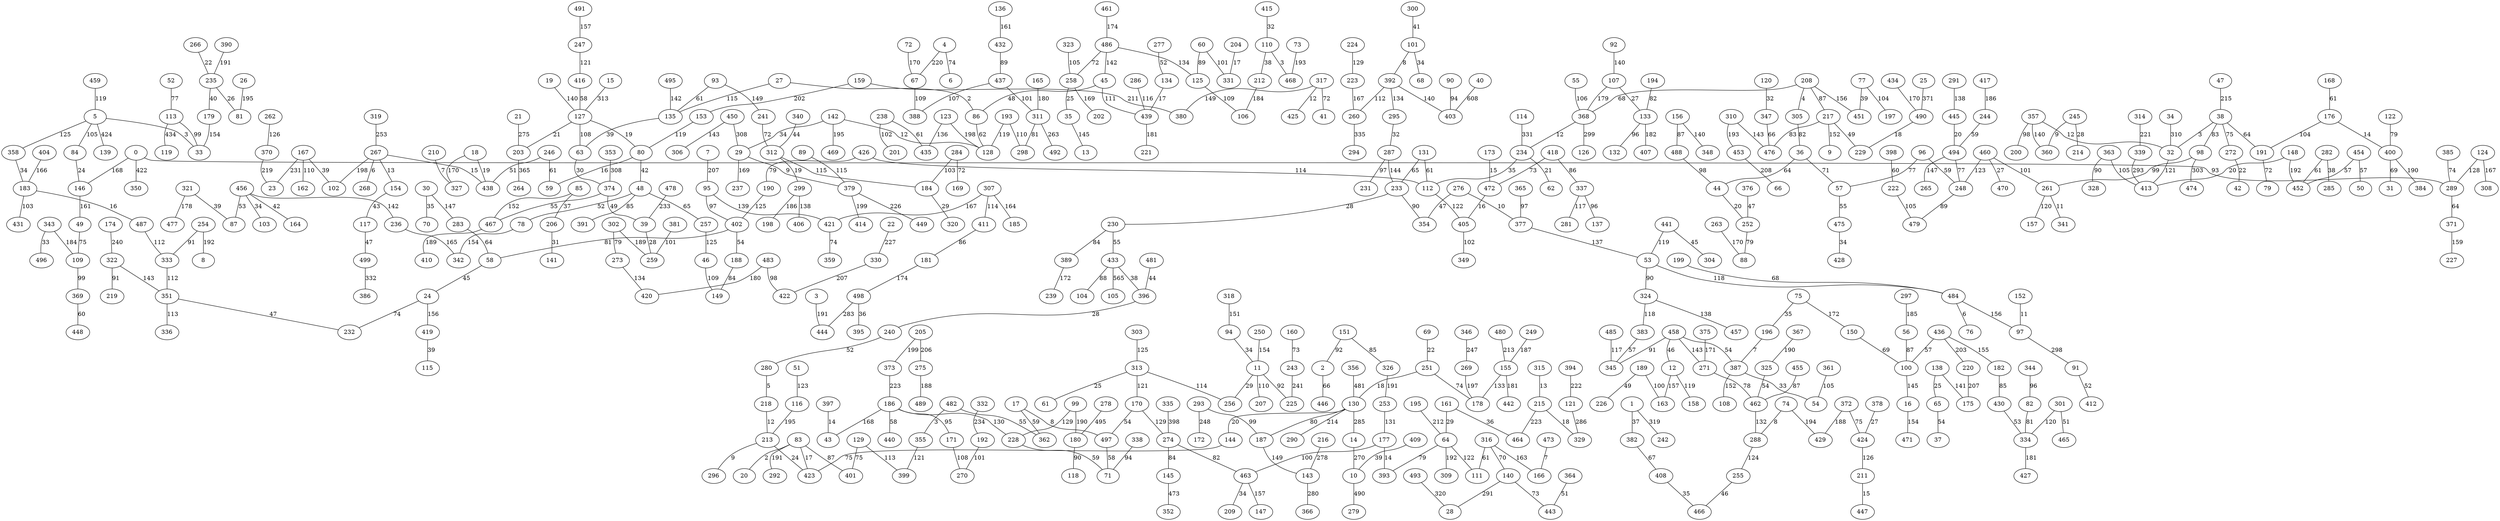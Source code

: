 strict graph G {
0;
1;
2;
3;
4;
5;
6;
7;
8;
9;
10;
11;
12;
13;
14;
15;
16;
17;
18;
19;
20;
21;
22;
23;
24;
25;
26;
27;
28;
29;
30;
31;
32;
33;
34;
35;
36;
37;
38;
39;
40;
41;
42;
43;
44;
45;
46;
47;
48;
49;
50;
51;
52;
53;
54;
55;
56;
57;
58;
59;
60;
61;
62;
63;
64;
65;
66;
67;
68;
69;
70;
71;
72;
73;
74;
75;
76;
77;
78;
79;
80;
81;
82;
83;
84;
85;
86;
87;
88;
89;
90;
91;
92;
93;
94;
95;
96;
97;
98;
99;
100;
101;
102;
103;
104;
105;
106;
107;
108;
109;
110;
111;
112;
113;
114;
115;
116;
117;
118;
119;
120;
121;
122;
123;
124;
125;
126;
127;
128;
129;
130;
131;
132;
133;
134;
135;
136;
137;
138;
139;
140;
141;
142;
143;
144;
145;
146;
147;
148;
149;
150;
151;
152;
153;
154;
155;
156;
157;
158;
159;
160;
161;
162;
163;
164;
165;
166;
167;
168;
169;
170;
171;
172;
173;
174;
175;
176;
177;
178;
179;
180;
181;
182;
183;
184;
185;
186;
187;
188;
189;
190;
191;
192;
193;
194;
195;
196;
197;
198;
199;
200;
201;
202;
203;
204;
205;
206;
207;
208;
209;
210;
211;
212;
213;
214;
215;
216;
217;
218;
219;
220;
221;
222;
223;
224;
225;
226;
227;
228;
229;
230;
231;
232;
233;
234;
235;
236;
237;
238;
239;
240;
241;
242;
243;
244;
245;
246;
247;
248;
249;
250;
251;
252;
253;
254;
255;
256;
257;
258;
259;
260;
261;
262;
263;
264;
265;
266;
267;
268;
269;
270;
271;
272;
273;
274;
275;
276;
277;
278;
279;
280;
281;
282;
283;
284;
285;
286;
287;
288;
289;
290;
291;
292;
293;
294;
295;
296;
297;
298;
299;
300;
301;
302;
303;
304;
305;
306;
307;
308;
309;
310;
311;
312;
313;
314;
315;
316;
317;
318;
319;
320;
321;
322;
323;
324;
325;
326;
327;
328;
329;
330;
331;
332;
333;
334;
335;
336;
337;
338;
339;
340;
341;
342;
343;
344;
345;
346;
347;
348;
349;
350;
351;
352;
353;
354;
355;
356;
357;
358;
359;
360;
361;
362;
363;
364;
365;
366;
367;
368;
369;
370;
371;
372;
373;
374;
375;
376;
377;
378;
379;
380;
381;
382;
383;
384;
385;
386;
387;
388;
389;
390;
391;
392;
393;
394;
395;
396;
397;
398;
399;
400;
401;
402;
403;
404;
405;
406;
407;
408;
409;
410;
411;
412;
413;
414;
415;
416;
417;
418;
419;
420;
421;
422;
423;
424;
425;
426;
427;
428;
429;
430;
431;
432;
433;
434;
435;
436;
437;
438;
439;
440;
441;
442;
443;
444;
445;
446;
447;
448;
449;
450;
451;
452;
453;
454;
455;
456;
457;
458;
459;
460;
461;
462;
463;
464;
465;
466;
467;
468;
469;
470;
471;
472;
473;
474;
475;
476;
477;
478;
479;
480;
481;
482;
483;
484;
485;
486;
487;
488;
489;
490;
491;
492;
493;
494;
495;
496;
497;
498;
499;
351 -- 232  [label=47];
7 -- 95  [label=207];
48 -- 391  [label=85];
402 -- 188  [label=54];
274 -- 145  [label=84];
478 -- 39  [label=233];
291 -- 445  [label=138];
32 -- 413  [label=121];
215 -- 329  [label=18];
89 -- 379  [label=115];
155 -- 178  [label=133];
136 -- 432  [label=161];
490 -- 229  [label=18];
244 -- 494  [label=59];
246 -- 59  [label=61];
300 -- 101  [label=41];
480 -- 155  [label=213];
302 -- 259  [label=189];
483 -- 420  [label=180];
1 -- 382  [label=37];
48 -- 78  [label=52];
299 -- 406  [label=138];
27 -- 86  [label=2];
322 -- 351  [label=143];
60 -- 125  [label=89];
47 -- 38  [label=215];
92 -- 107  [label=140];
101 -- 68  [label=34];
167 -- 23  [label=231];
497 -- 71  [label=58];
69 -- 251  [label=22];
86 -- 128  [label=62];
130 -- 14  [label=285];
60 -- 331  [label=101];
398 -- 222  [label=60];
241 -- 312  [label=72];
467 -- 410  [label=189];
282 -- 452  [label=61];
235 -- 179  [label=40];
77 -- 197  [label=104];
276 -- 377  [label=10];
253 -- 177  [label=131];
83 -- 20  [label=2];
208 -- 305  [label=4];
344 -- 82  [label=96];
26 -- 81  [label=195];
64 -- 309  [label=192];
181 -- 498  [label=174];
27 -- 135  [label=115];
17 -- 497  [label=8];
461 -- 486  [label=174];
313 -- 170  [label=121];
24 -- 419  [label=156];
99 -- 180  [label=190];
34 -- 32  [label=310];
312 -- 184  [label=115];
53 -- 324  [label=90];
473 -- 166  [label=7];
153 -- 80  [label=119];
0 -- 146  [label=168];
173 -- 472  [label=15];
117 -- 499  [label=47];
194 -- 133  [label=82];
188 -- 149  [label=84];
72 -- 67  [label=170];
363 -- 328  [label=90];
186 -- 171  [label=95];
30 -- 70  [label=35];
307 -- 411  [label=114];
234 -- 112  [label=35];
5 -- 84  [label=105];
234 -- 62  [label=21];
337 -- 281  [label=117];
297 -- 56  [label=185];
456 -- 164  [label=42];
450 -- 306  [label=143];
396 -- 240  [label=28];
238 -- 435  [label=61];
95 -- 421  [label=139];
29 -- 237  [label=169];
321 -- 87  [label=39];
199 -- 484  [label=68];
400 -- 384  [label=190];
109 -- 369  [label=99];
389 -- 239  [label=172];
260 -- 294  [label=335];
2 -- 446  [label=66];
11 -- 256  [label=29];
83 -- 423  [label=17];
313 -- 256  [label=114];
208 -- 217  [label=87];
151 -- 326  [label=85];
455 -- 462  [label=87];
358 -- 183  [label=34];
154 -- 117  [label=43];
133 -- 407  [label=182];
258 -- 202  [label=169];
100 -- 16  [label=145];
236 -- 342  [label=165];
301 -- 465  [label=51];
382 -- 408  [label=67];
316 -- 140  [label=70];
195 -- 64  [label=212];
39 -- 259  [label=28];
12 -- 163  [label=157];
174 -- 322  [label=240];
91 -- 412  [label=52];
373 -- 186  [label=223];
97 -- 91  [label=298];
254 -- 333  [label=91];
272 -- 42  [label=22];
495 -- 135  [label=142];
179 -- 33  [label=154];
283 -- 58  [label=64];
254 -- 8  [label=192];
361 -- 54  [label=105];
82 -- 334  [label=81];
123 -- 435  [label=136];
472 -- 405  [label=16];
437 -- 311  [label=101];
271 -- 462  [label=78];
142 -- 128  [label=12];
293 -- 172  [label=248];
251 -- 178  [label=74];
314 -- 339  [label=221];
129 -- 399  [label=113];
317 -- 380  [label=149];
14 -- 10  [label=270];
245 -- 214  [label=28];
486 -- 125  [label=134];
390 -- 235  [label=191];
85 -- 206  [label=37];
481 -- 396  [label=44];
177 -- 393  [label=14];
4 -- 67  [label=220];
224 -- 223  [label=129];
303 -- 313  [label=125];
307 -- 185  [label=164];
255 -- 466  [label=46];
127 -- 80  [label=19];
216 -- 143  [label=278];
18 -- 327  [label=170];
228 -- 71  [label=59];
463 -- 147  [label=157];
217 -- 476  [label=83];
110 -- 212  [label=38];
177 -- 463  [label=100];
80 -- 59  [label=16];
287 -- 231  [label=97];
171 -- 270  [label=108];
376 -- 252  [label=47];
261 -- 157  [label=120];
456 -- 236  [label=142];
52 -- 113  [label=77];
408 -- 466  [label=35];
38 -- 272  [label=75];
5 -- 33  [label=3];
368 -- 234  [label=12];
240 -- 280  [label=52];
456 -- 87  [label=53];
170 -- 274  [label=129];
411 -- 181  [label=86];
29 -- 379  [label=9];
453 -- 66  [label=208];
73 -- 468  [label=193];
325 -- 462  [label=54];
346 -- 269  [label=247];
40 -- 403  [label=608];
129 -- 401  [label=75];
392 -- 295  [label=134];
64 -- 393  [label=79];
187 -- 143  [label=149];
267 -- 268  [label=6];
487 -- 333  [label=112];
186 -- 228  [label=130];
56 -- 100  [label=87];
133 -- 132  [label=96];
305 -- 36  [label=82];
433 -- 396  [label=38];
176 -- 191  [label=104];
75 -- 196  [label=35];
415 -- 110  [label=32];
205 -- 373  [label=199];
53 -- 484  [label=118];
257 -- 46  [label=125];
205 -- 275  [label=206];
418 -- 337  [label=86];
96 -- 248  [label=59];
274 -- 463  [label=82];
19 -- 127  [label=140];
249 -- 155  [label=187];
315 -- 215  [label=13];
369 -- 448  [label=60];
96 -- 57  [label=77];
22 -- 330  [label=227];
374 -- 467  [label=55];
357 -- 360  [label=140];
16 -- 471  [label=154];
11 -- 207  [label=110];
371 -- 227  [label=159];
316 -- 111  [label=61];
208 -- 368  [label=68];
4 -- 6  [label=74];
287 -- 233  [label=144];
146 -- 49  [label=161];
482 -- 355  [label=3];
48 -- 257  [label=65];
165 -- 311  [label=180];
212 -- 106  [label=184];
485 -- 345  [label=117];
343 -- 109  [label=184];
55 -- 368  [label=106];
101 -- 392  [label=8];
233 -- 354  [label=90];
397 -- 43  [label=14];
488 -- 44  [label=98];
355 -- 399  [label=121];
78 -- 342  [label=154];
365 -- 377  [label=97];
374 -- 39  [label=49];
330 -- 422  [label=207];
339 -- 413  [label=293];
124 -- 308  [label=167];
340 -- 312  [label=44];
351 -- 336  [label=113];
318 -- 94  [label=151];
436 -- 100  [label=57];
1 -- 242  [label=319];
409 -- 10  [label=39];
332 -- 192  [label=234];
441 -- 53  [label=119];
184 -- 320  [label=29];
426 -- 112  [label=114];
196 -- 387  [label=7];
65 -- 37  [label=54];
213 -- 423  [label=24];
143 -- 366  [label=280];
140 -- 443  [label=73];
138 -- 65  [label=25];
375 -- 271  [label=171];
258 -- 35  [label=25];
18 -- 438  [label=19];
75 -- 150  [label=172];
156 -- 488  [label=87];
368 -- 126  [label=299];
120 -- 347  [label=32];
51 -- 116  [label=123];
458 -- 387  [label=54];
193 -- 128  [label=119];
379 -- 414  [label=199];
193 -- 298  [label=110];
370 -- 23  [label=219];
267 -- 102  [label=198];
418 -- 472  [label=73];
405 -- 349  [label=102];
130 -- 144  [label=20];
152 -- 97  [label=11];
426 -- 190  [label=79];
430 -- 334  [label=53];
356 -- 130  [label=481];
343 -- 496  [label=33];
167 -- 162  [label=110];
460 -- 261  [label=101];
44 -- 252  [label=20];
454 -- 452  [label=57];
317 -- 41  [label=72];
223 -- 260  [label=167];
282 -- 285  [label=38];
180 -- 118  [label=90];
192 -- 270  [label=101];
247 -- 416  [label=121];
93 -- 241  [label=149];
454 -- 50  [label=57];
338 -- 71  [label=94];
83 -- 401  [label=87];
123 -- 128  [label=198];
322 -- 219  [label=91];
156 -- 348  [label=140];
122 -- 400  [label=79];
387 -- 54  [label=33];
486 -- 258  [label=72];
134 -- 439  [label=17];
267 -- 154  [label=13];
284 -- 169  [label=72];
183 -- 487  [label=16];
383 -- 345  [label=57];
286 -- 439  [label=116];
10 -- 279  [label=490];
433 -- 105  [label=565];
364 -- 443  [label=51];
363 -- 413  [label=105];
74 -- 429  [label=194];
392 -- 403  [label=140];
316 -- 166  [label=163];
299 -- 198  [label=186];
263 -- 88  [label=170];
277 -- 134  [label=52];
161 -- 464  [label=36];
220 -- 175  [label=207];
131 -- 112  [label=61];
125 -- 106  [label=109];
494 -- 265  [label=147];
98 -- 261  [label=99];
458 -- 271  [label=143];
230 -- 389  [label=84];
323 -- 258  [label=105];
77 -- 451  [label=39];
182 -- 430  [label=85];
127 -- 203  [label=21];
191 -- 79  [label=72];
498 -- 444  [label=283];
210 -- 327  [label=7];
484 -- 97  [label=156];
159 -- 380  [label=211];
84 -- 146  [label=24];
80 -- 48  [label=42];
475 -- 428  [label=34];
326 -- 253  [label=191];
436 -- 220  [label=203];
206 -- 141  [label=31];
483 -- 422  [label=98];
176 -- 400  [label=14];
310 -- 453  [label=193];
439 -- 221  [label=181];
295 -- 287  [label=32];
107 -- 133  [label=27];
63 -- 374  [label=30];
311 -- 298  [label=81];
64 -- 111  [label=122];
94 -- 11  [label=34];
357 -- 200  [label=98];
24 -- 232  [label=74];
11 -- 225  [label=92];
145 -- 352  [label=473];
168 -- 176  [label=61];
424 -- 211  [label=126];
311 -- 492  [label=263];
246 -- 438  [label=51];
140 -- 28  [label=291];
167 -- 102  [label=39];
148 -- 413  [label=20];
222 -- 479  [label=105];
160 -- 243  [label=73];
387 -- 108  [label=152];
324 -- 383  [label=118];
95 -- 402  [label=97];
211 -- 447  [label=15];
124 -- 289  [label=128];
46 -- 149  [label=109];
0 -- 289  [label=93];
186 -- 43  [label=168];
190 -- 402  [label=125];
131 -- 233  [label=65];
321 -- 477  [label=178];
83 -- 292  [label=191];
302 -- 273  [label=79];
233 -- 230  [label=28];
441 -- 304  [label=45];
421 -- 359  [label=74];
307 -- 421  [label=167];
493 -- 28  [label=320];
217 -- 9  [label=152];
402 -- 58  [label=81];
293 -- 187  [label=99];
276 -- 354  [label=47];
334 -- 427  [label=181];
215 -- 464  [label=223];
38 -- 32  [label=3];
251 -- 130  [label=18];
432 -- 437  [label=89];
127 -- 63  [label=108];
135 -- 63  [label=39];
183 -- 431  [label=103];
113 -- 33  [label=99];
213 -- 296  [label=9];
98 -- 474  [label=303];
353 -- 374  [label=308];
45 -- 86  [label=48];
284 -- 184  [label=103];
288 -- 255  [label=124];
245 -- 360  [label=9];
208 -- 451  [label=156];
67 -- 388  [label=109];
12 -- 158  [label=119];
161 -- 64  [label=29];
419 -- 115  [label=39];
436 -- 182  [label=155];
280 -- 218  [label=5];
17 -- 362  [label=59];
25 -- 490  [label=371];
36 -- 44  [label=64];
189 -- 163  [label=100];
372 -- 429  [label=188];
347 -- 476  [label=66];
138 -- 175  [label=141];
392 -- 260  [label=112];
114 -- 234  [label=331];
372 -- 424  [label=75];
324 -- 457  [label=138];
357 -- 32  [label=12];
378 -- 424  [label=27];
218 -- 213  [label=12];
130 -- 290  [label=214];
5 -- 139  [label=424];
456 -- 103  [label=34];
416 -- 127  [label=58];
15 -- 127  [label=313];
458 -- 12  [label=46];
494 -- 248  [label=77];
269 -- 178  [label=197];
404 -- 183  [label=166];
49 -- 109  [label=75];
261 -- 341  [label=11];
498 -- 395  [label=36];
310 -- 476  [label=143];
74 -- 288  [label=8];
110 -- 468  [label=3];
189 -- 226  [label=49];
45 -- 439  [label=111];
266 -- 235  [label=22];
142 -- 29  [label=34];
381 -- 259  [label=101];
458 -- 345  [label=91];
144 -- 423  [label=75];
463 -- 209  [label=34];
313 -- 61  [label=25];
491 -- 247  [label=157];
262 -- 370  [label=126];
437 -- 388  [label=107];
289 -- 371  [label=64];
170 -- 497  [label=54];
243 -- 225  [label=241];
238 -- 201  [label=102];
459 -- 5  [label=119];
235 -- 81  [label=26];
400 -- 31  [label=69];
433 -- 104  [label=88];
5 -- 358  [label=125];
121 -- 329  [label=286];
58 -- 24  [label=45];
155 -- 442  [label=181];
462 -- 288  [label=132];
21 -- 203  [label=275];
450 -- 29  [label=308];
460 -- 248  [label=123];
333 -- 351  [label=112];
36 -- 57  [label=71];
434 -- 490  [label=170];
130 -- 187  [label=80];
445 -- 494  [label=20];
203 -- 264  [label=365];
38 -- 191  [label=64];
148 -- 452  [label=192];
107 -- 368  [label=179];
267 -- 438  [label=15];
385 -- 289  [label=74];
273 -- 420  [label=134];
142 -- 469  [label=195];
319 -- 267  [label=253];
460 -- 470  [label=27];
57 -- 475  [label=55];
484 -- 76  [label=6];
312 -- 299  [label=19];
0 -- 350  [label=422];
217 -- 229  [label=49];
417 -- 244  [label=186];
93 -- 135  [label=61];
99 -- 228  [label=129];
379 -- 449  [label=226];
151 -- 2  [label=92];
35 -- 13  [label=145];
150 -- 100  [label=69];
159 -- 153  [label=202];
112 -- 405  [label=122];
3 -- 444  [label=191];
248 -- 479  [label=89];
301 -- 334  [label=120];
486 -- 45  [label=142];
113 -- 119  [label=434];
116 -- 213  [label=195];
252 -- 88  [label=79];
85 -- 467  [label=152];
499 -- 386  [label=332];
335 -- 274  [label=398];
482 -- 362  [label=55];
278 -- 180  [label=495];
38 -- 98  [label=83];
204 -- 331  [label=17];
230 -- 433  [label=55];
250 -- 11  [label=154];
377 -- 53  [label=137];
337 -- 137  [label=96];
30 -- 283  [label=147];
275 -- 489  [label=188];
394 -- 121  [label=222];
186 -- 440  [label=58];
90 -- 403  [label=94];
317 -- 425  [label=12];
367 -- 325  [label=190];
}
